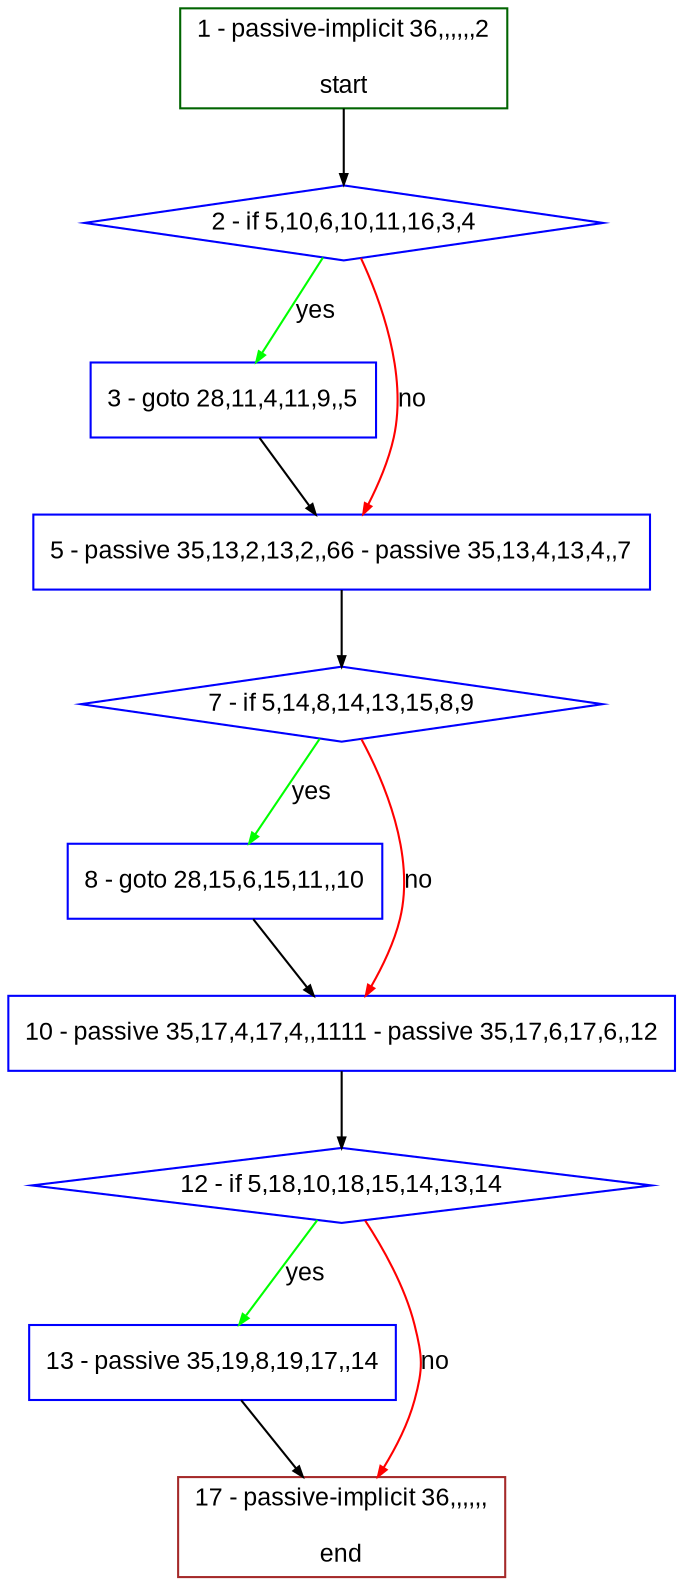digraph "" {
  graph [bgcolor="white", fillcolor="#FFFFCC", pack="true", packmode="clust", fontname="Arial", label="", fontsize="12", compound="true", style="rounded,filled"];
  node [node_initialized="no", fillcolor="white", fontname="Arial", label="", color="grey", fontsize="12", fixedsize="false", compound="true", shape="rectangle", style="filled"];
  edge [arrowtail="none", lhead="", fontcolor="black", fontname="Arial", label="", color="black", fontsize="12", arrowhead="normal", arrowsize="0.5", compound="true", ltail="", dir="forward"];
  __N1 [fillcolor="#ffffff", label="2 - if 5,10,6,10,11,16,3,4", color="#0000ff", shape="diamond", style="filled"];
  __N2 [fillcolor="#ffffff", label="1 - passive-implicit 36,,,,,,2\n\nstart", color="#006400", shape="box", style="filled"];
  __N3 [fillcolor="#ffffff", label="3 - goto 28,11,4,11,9,,5", color="#0000ff", shape="box", style="filled"];
  __N4 [fillcolor="#ffffff", label="5 - passive 35,13,2,13,2,,66 - passive 35,13,4,13,4,,7", color="#0000ff", shape="box", style="filled"];
  __N5 [fillcolor="#ffffff", label="7 - if 5,14,8,14,13,15,8,9", color="#0000ff", shape="diamond", style="filled"];
  __N6 [fillcolor="#ffffff", label="8 - goto 28,15,6,15,11,,10", color="#0000ff", shape="box", style="filled"];
  __N7 [fillcolor="#ffffff", label="10 - passive 35,17,4,17,4,,1111 - passive 35,17,6,17,6,,12", color="#0000ff", shape="box", style="filled"];
  __N8 [fillcolor="#ffffff", label="12 - if 5,18,10,18,15,14,13,14", color="#0000ff", shape="diamond", style="filled"];
  __N9 [fillcolor="#ffffff", label="13 - passive 35,19,8,19,17,,14", color="#0000ff", shape="box", style="filled"];
  __N10 [fillcolor="#ffffff", label="17 - passive-implicit 36,,,,,,\n\nend", color="#a52a2a", shape="box", style="filled"];
  __N2 -> __N1 [arrowtail="none", color="#000000", label="", arrowhead="normal", dir="forward"];
  __N1 -> __N3 [arrowtail="none", color="#00ff00", label="yes", arrowhead="normal", dir="forward"];
  __N1 -> __N4 [arrowtail="none", color="#ff0000", label="no", arrowhead="normal", dir="forward"];
  __N3 -> __N4 [arrowtail="none", color="#000000", label="", arrowhead="normal", dir="forward"];
  __N4 -> __N5 [arrowtail="none", color="#000000", label="", arrowhead="normal", dir="forward"];
  __N5 -> __N6 [arrowtail="none", color="#00ff00", label="yes", arrowhead="normal", dir="forward"];
  __N5 -> __N7 [arrowtail="none", color="#ff0000", label="no", arrowhead="normal", dir="forward"];
  __N6 -> __N7 [arrowtail="none", color="#000000", label="", arrowhead="normal", dir="forward"];
  __N7 -> __N8 [arrowtail="none", color="#000000", label="", arrowhead="normal", dir="forward"];
  __N8 -> __N9 [arrowtail="none", color="#00ff00", label="yes", arrowhead="normal", dir="forward"];
  __N8 -> __N10 [arrowtail="none", color="#ff0000", label="no", arrowhead="normal", dir="forward"];
  __N9 -> __N10 [arrowtail="none", color="#000000", label="", arrowhead="normal", dir="forward"];
}
